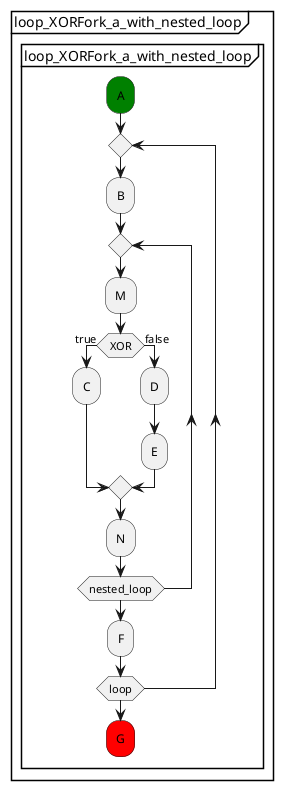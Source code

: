@startuml
partition "loop_XORFork_a_with_nested_loop" {
    group "loop_XORFork_a_with_nested_loop"
        #green:A;
        repeat
            :B;
            repeat
                :M;
                if (XOR) then (true)
                    :C;
                else (false)
                    :D;
                    :E;
                endif
                :N;
            repeat while (nested_loop)
            :F;
        repeat while (loop)
        #red:G;
    end group
}
@enduml